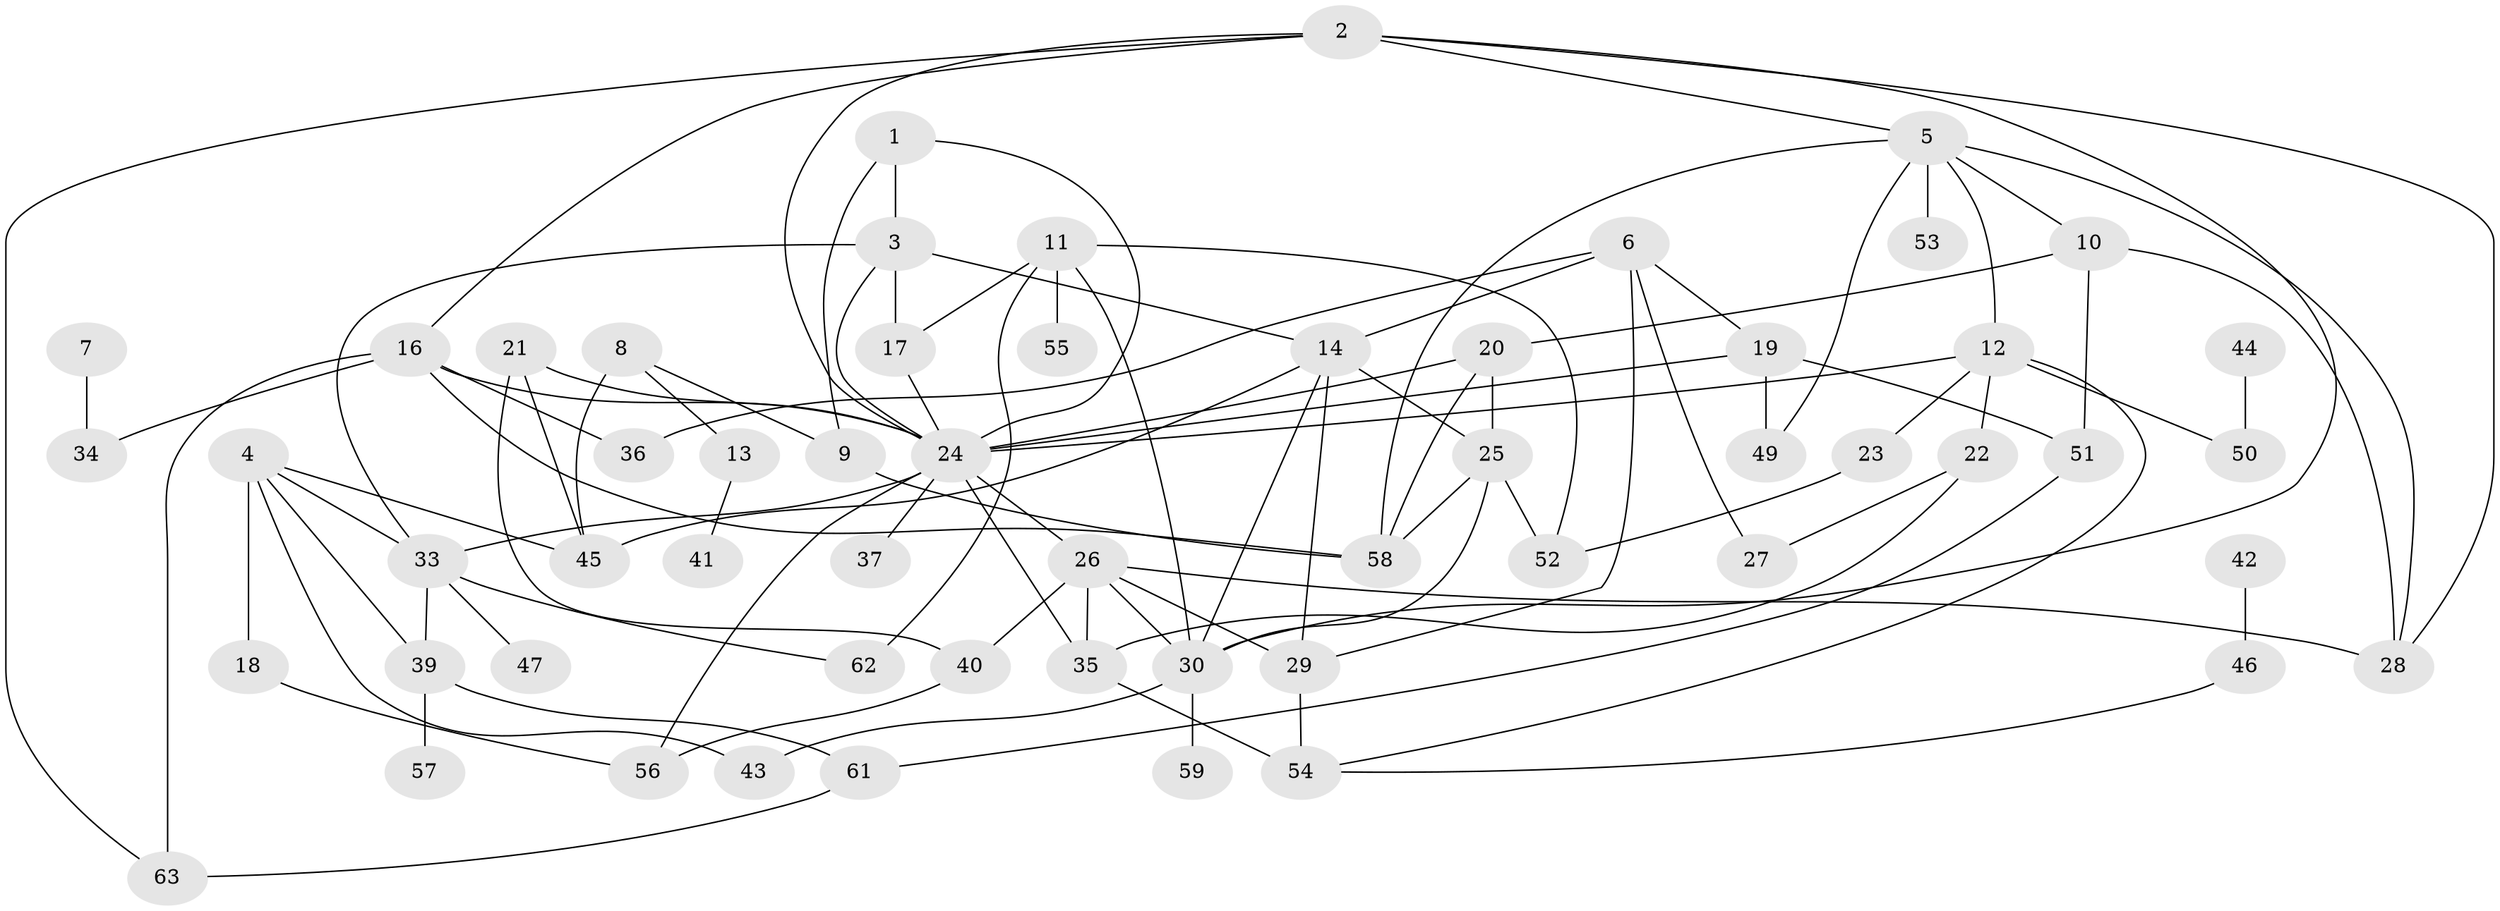 // original degree distribution, {1: 0.2, 6: 0.064, 4: 0.128, 3: 0.248, 2: 0.24, 5: 0.072, 0: 0.04, 7: 0.008}
// Generated by graph-tools (version 1.1) at 2025/33/03/09/25 02:33:44]
// undirected, 57 vertices, 99 edges
graph export_dot {
graph [start="1"]
  node [color=gray90,style=filled];
  1;
  2;
  3;
  4;
  5;
  6;
  7;
  8;
  9;
  10;
  11;
  12;
  13;
  14;
  16;
  17;
  18;
  19;
  20;
  21;
  22;
  23;
  24;
  25;
  26;
  27;
  28;
  29;
  30;
  33;
  34;
  35;
  36;
  37;
  39;
  40;
  41;
  42;
  43;
  44;
  45;
  46;
  47;
  49;
  50;
  51;
  52;
  53;
  54;
  55;
  56;
  57;
  58;
  59;
  61;
  62;
  63;
  1 -- 3 [weight=1.0];
  1 -- 9 [weight=1.0];
  1 -- 24 [weight=1.0];
  2 -- 5 [weight=1.0];
  2 -- 16 [weight=1.0];
  2 -- 24 [weight=1.0];
  2 -- 28 [weight=1.0];
  2 -- 30 [weight=1.0];
  2 -- 63 [weight=1.0];
  3 -- 14 [weight=1.0];
  3 -- 17 [weight=1.0];
  3 -- 24 [weight=2.0];
  3 -- 33 [weight=1.0];
  4 -- 18 [weight=1.0];
  4 -- 33 [weight=1.0];
  4 -- 39 [weight=1.0];
  4 -- 43 [weight=1.0];
  4 -- 45 [weight=1.0];
  5 -- 10 [weight=1.0];
  5 -- 12 [weight=1.0];
  5 -- 28 [weight=1.0];
  5 -- 49 [weight=1.0];
  5 -- 53 [weight=1.0];
  5 -- 58 [weight=1.0];
  6 -- 14 [weight=1.0];
  6 -- 19 [weight=1.0];
  6 -- 27 [weight=1.0];
  6 -- 29 [weight=1.0];
  6 -- 36 [weight=1.0];
  7 -- 34 [weight=1.0];
  8 -- 9 [weight=1.0];
  8 -- 13 [weight=1.0];
  8 -- 45 [weight=1.0];
  9 -- 58 [weight=1.0];
  10 -- 20 [weight=1.0];
  10 -- 28 [weight=1.0];
  10 -- 51 [weight=1.0];
  11 -- 17 [weight=1.0];
  11 -- 30 [weight=1.0];
  11 -- 52 [weight=1.0];
  11 -- 55 [weight=1.0];
  11 -- 62 [weight=1.0];
  12 -- 22 [weight=1.0];
  12 -- 23 [weight=1.0];
  12 -- 24 [weight=1.0];
  12 -- 50 [weight=1.0];
  12 -- 54 [weight=1.0];
  13 -- 41 [weight=1.0];
  14 -- 25 [weight=3.0];
  14 -- 29 [weight=1.0];
  14 -- 30 [weight=1.0];
  14 -- 45 [weight=1.0];
  16 -- 24 [weight=1.0];
  16 -- 34 [weight=1.0];
  16 -- 36 [weight=1.0];
  16 -- 58 [weight=2.0];
  16 -- 63 [weight=1.0];
  17 -- 24 [weight=1.0];
  18 -- 56 [weight=1.0];
  19 -- 24 [weight=1.0];
  19 -- 49 [weight=1.0];
  19 -- 51 [weight=1.0];
  20 -- 24 [weight=1.0];
  20 -- 25 [weight=1.0];
  20 -- 58 [weight=1.0];
  21 -- 24 [weight=1.0];
  21 -- 40 [weight=1.0];
  21 -- 45 [weight=1.0];
  22 -- 27 [weight=1.0];
  22 -- 35 [weight=1.0];
  23 -- 52 [weight=1.0];
  24 -- 26 [weight=4.0];
  24 -- 33 [weight=1.0];
  24 -- 35 [weight=2.0];
  24 -- 37 [weight=1.0];
  24 -- 56 [weight=1.0];
  25 -- 30 [weight=1.0];
  25 -- 52 [weight=1.0];
  25 -- 58 [weight=2.0];
  26 -- 28 [weight=1.0];
  26 -- 29 [weight=1.0];
  26 -- 30 [weight=2.0];
  26 -- 35 [weight=1.0];
  26 -- 40 [weight=1.0];
  29 -- 54 [weight=1.0];
  30 -- 43 [weight=1.0];
  30 -- 59 [weight=1.0];
  33 -- 39 [weight=1.0];
  33 -- 47 [weight=1.0];
  33 -- 62 [weight=1.0];
  35 -- 54 [weight=1.0];
  39 -- 57 [weight=1.0];
  39 -- 61 [weight=1.0];
  40 -- 56 [weight=1.0];
  42 -- 46 [weight=1.0];
  44 -- 50 [weight=1.0];
  46 -- 54 [weight=1.0];
  51 -- 61 [weight=1.0];
  61 -- 63 [weight=1.0];
}
